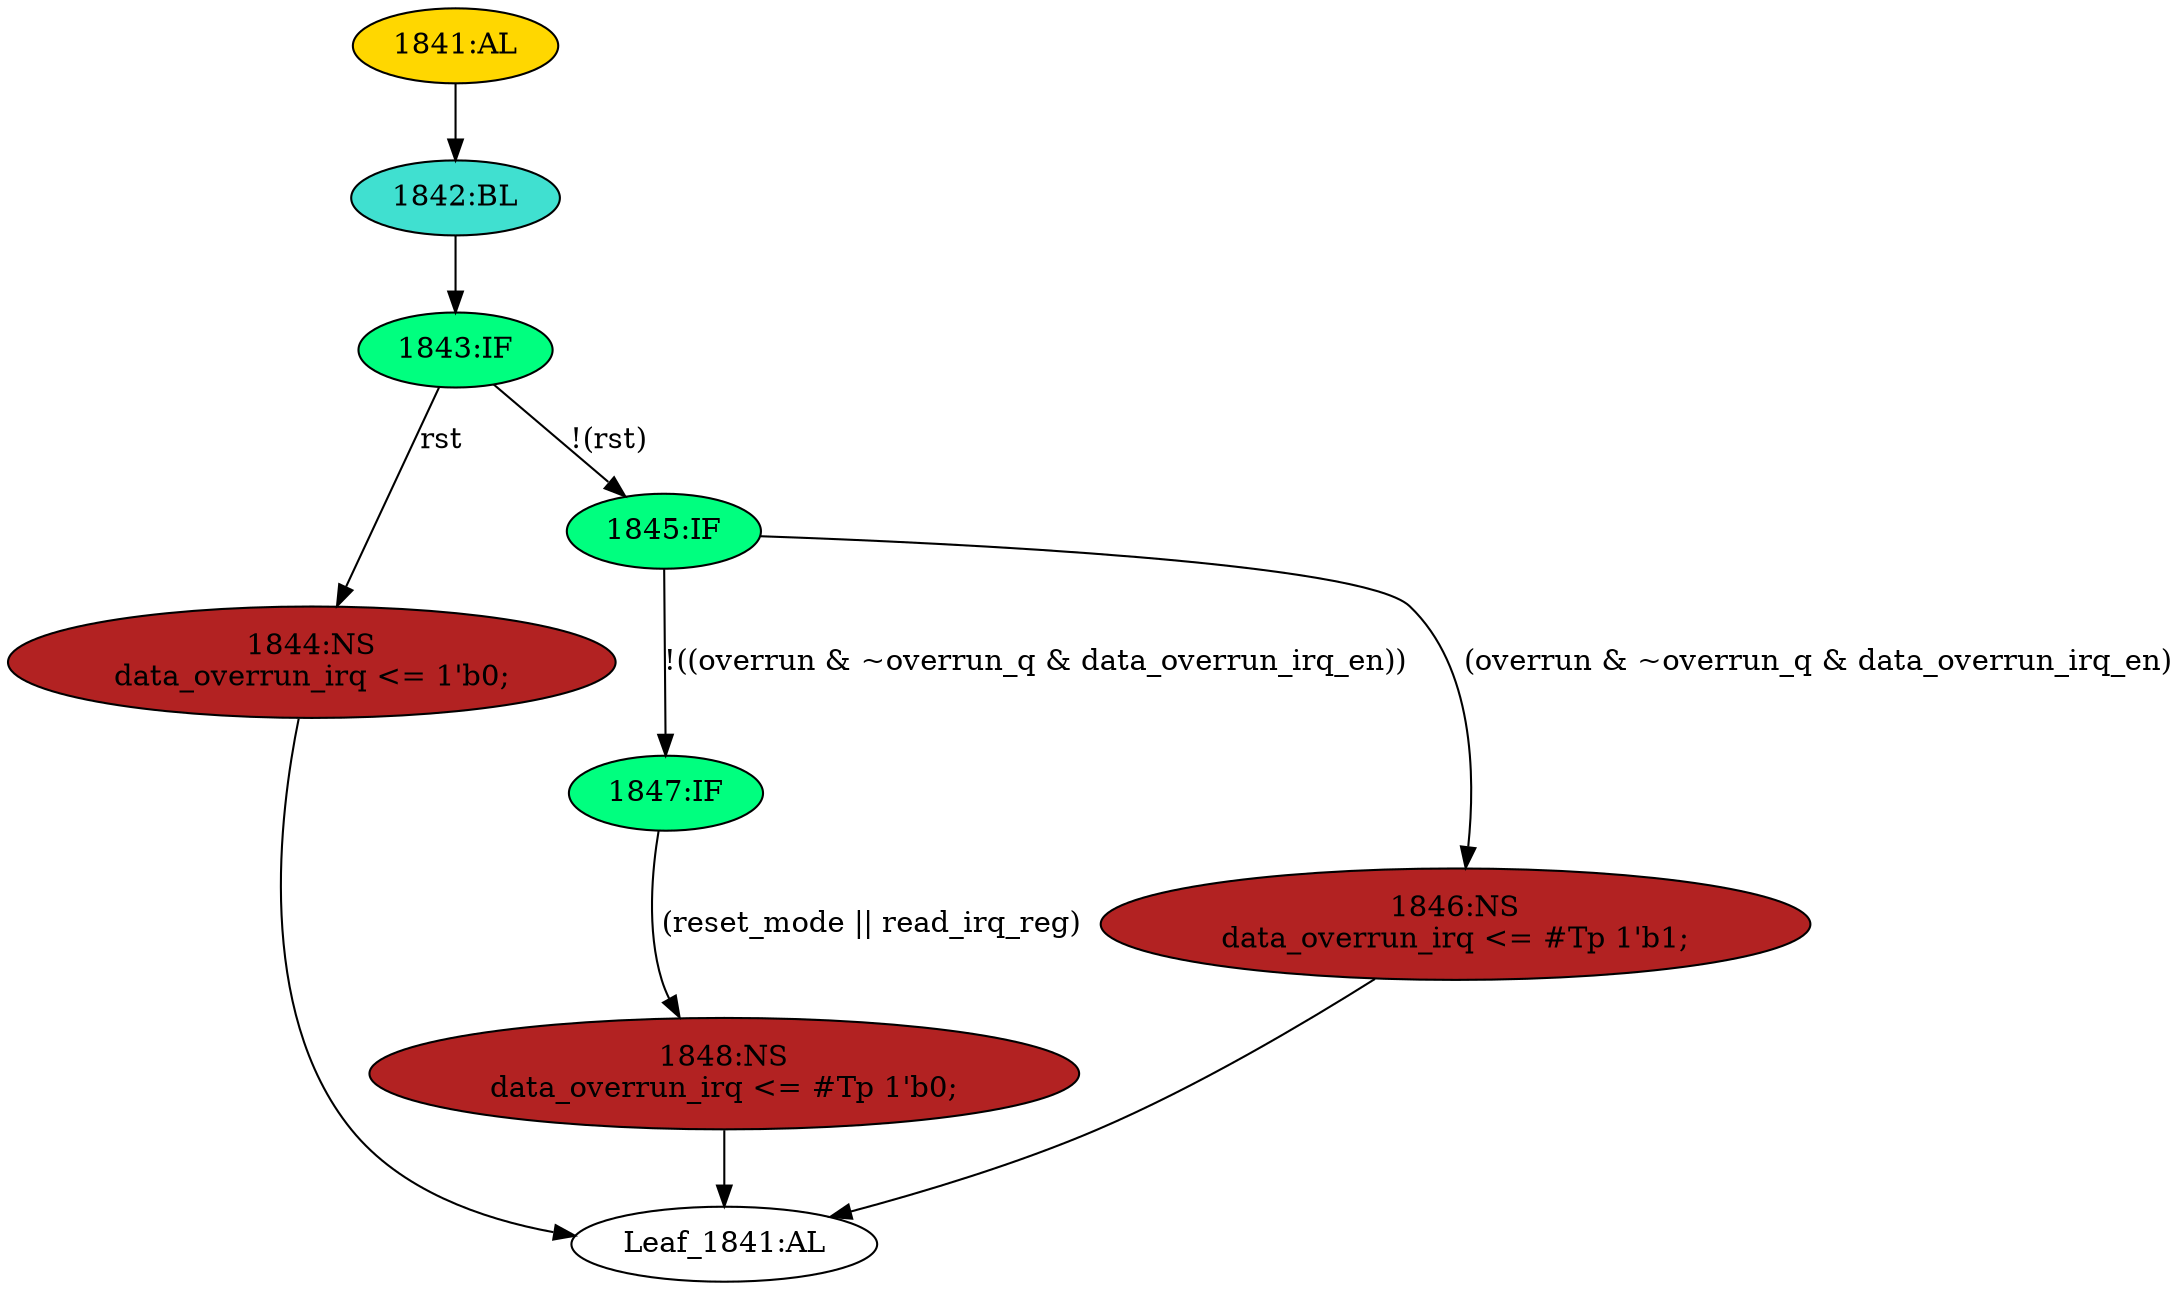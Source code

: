 strict digraph "" {
	node [label="\N"];
	"1844:NS"	 [ast="<pyverilog.vparser.ast.NonblockingSubstitution object at 0x7fd773379890>",
		fillcolor=firebrick,
		label="1844:NS
data_overrun_irq <= 1'b0;",
		statements="[<pyverilog.vparser.ast.NonblockingSubstitution object at 0x7fd773379890>]",
		style=filled,
		typ=NonblockingSubstitution];
	"Leaf_1841:AL"	 [def_var="['data_overrun_irq']",
		label="Leaf_1841:AL"];
	"1844:NS" -> "Leaf_1841:AL"	 [cond="[]",
		lineno=None];
	"1847:IF"	 [ast="<pyverilog.vparser.ast.IfStatement object at 0x7fd77328c190>",
		fillcolor=springgreen,
		label="1847:IF",
		statements="[]",
		style=filled,
		typ=IfStatement];
	"1848:NS"	 [ast="<pyverilog.vparser.ast.NonblockingSubstitution object at 0x7fd77328c1d0>",
		fillcolor=firebrick,
		label="1848:NS
data_overrun_irq <= #Tp 1'b0;",
		statements="[<pyverilog.vparser.ast.NonblockingSubstitution object at 0x7fd77328c1d0>]",
		style=filled,
		typ=NonblockingSubstitution];
	"1847:IF" -> "1848:NS"	 [cond="['reset_mode', 'read_irq_reg']",
		label="(reset_mode || read_irq_reg)",
		lineno=1847];
	"1845:IF"	 [ast="<pyverilog.vparser.ast.IfStatement object at 0x7fd77328c4d0>",
		fillcolor=springgreen,
		label="1845:IF",
		statements="[]",
		style=filled,
		typ=IfStatement];
	"1845:IF" -> "1847:IF"	 [cond="['overrun', 'overrun_q', 'data_overrun_irq_en']",
		label="!((overrun & ~overrun_q & data_overrun_irq_en))",
		lineno=1845];
	"1846:NS"	 [ast="<pyverilog.vparser.ast.NonblockingSubstitution object at 0x7fd77328c510>",
		fillcolor=firebrick,
		label="1846:NS
data_overrun_irq <= #Tp 1'b1;",
		statements="[<pyverilog.vparser.ast.NonblockingSubstitution object at 0x7fd77328c510>]",
		style=filled,
		typ=NonblockingSubstitution];
	"1845:IF" -> "1846:NS"	 [cond="['overrun', 'overrun_q', 'data_overrun_irq_en']",
		label="(overrun & ~overrun_q & data_overrun_irq_en)",
		lineno=1845];
	"1841:AL"	 [ast="<pyverilog.vparser.ast.Always object at 0x7fd77328c9d0>",
		clk_sens=True,
		fillcolor=gold,
		label="1841:AL",
		sens="['clk', 'rst']",
		statements="[]",
		style=filled,
		typ=Always,
		use_var="['read_irq_reg', 'overrun_q', 'data_overrun_irq_en', 'reset_mode', 'rst', 'overrun']"];
	"1842:BL"	 [ast="<pyverilog.vparser.ast.Block object at 0x7fd77328c950>",
		fillcolor=turquoise,
		label="1842:BL",
		statements="[]",
		style=filled,
		typ=Block];
	"1841:AL" -> "1842:BL"	 [cond="[]",
		lineno=None];
	"1846:NS" -> "Leaf_1841:AL"	 [cond="[]",
		lineno=None];
	"1843:IF"	 [ast="<pyverilog.vparser.ast.IfStatement object at 0x7fd77328c8d0>",
		fillcolor=springgreen,
		label="1843:IF",
		statements="[]",
		style=filled,
		typ=IfStatement];
	"1842:BL" -> "1843:IF"	 [cond="[]",
		lineno=None];
	"1843:IF" -> "1844:NS"	 [cond="['rst']",
		label=rst,
		lineno=1843];
	"1843:IF" -> "1845:IF"	 [cond="['rst']",
		label="!(rst)",
		lineno=1843];
	"1848:NS" -> "Leaf_1841:AL"	 [cond="[]",
		lineno=None];
}
